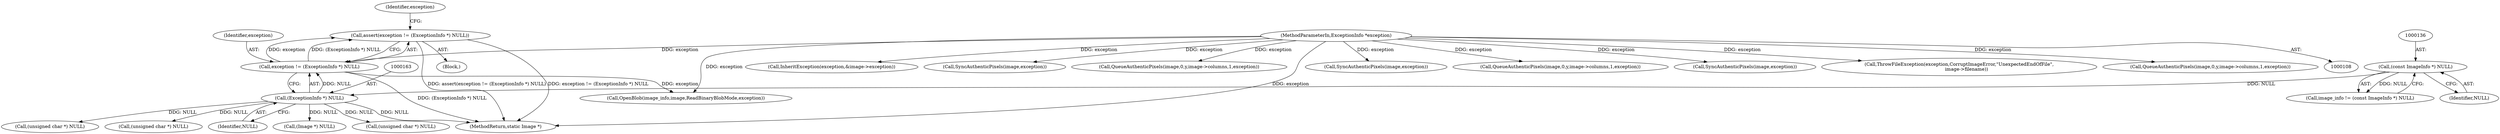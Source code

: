 digraph "0_ImageMagick_3007531bfd326c5c1e29cd41d2cd80c166de8528@API" {
"1000159" [label="(Call,assert(exception != (ExceptionInfo *) NULL))"];
"1000160" [label="(Call,exception != (ExceptionInfo *) NULL)"];
"1000110" [label="(MethodParameterIn,ExceptionInfo *exception)"];
"1000162" [label="(Call,(ExceptionInfo *) NULL)"];
"1000135" [label="(Call,(const ImageInfo *) NULL)"];
"1000736" [label="(Call,InheritException(exception,&image->exception))"];
"1000160" [label="(Call,exception != (ExceptionInfo *) NULL)"];
"1000647" [label="(Call,(unsigned char *) NULL)"];
"1001323" [label="(Call,SyncAuthenticPixels(image,exception))"];
"1000110" [label="(MethodParameterIn,ExceptionInfo *exception)"];
"1001267" [label="(Call,QueueAuthenticPixels(image,0,y,image->columns,1,exception))"];
"1001213" [label="(Call,SyncAuthenticPixels(image,exception))"];
"1001672" [label="(MethodReturn,static Image *)"];
"1000177" [label="(Call,OpenBlob(image_info,image,ReadBinaryBlobMode,exception))"];
"1000168" [label="(Identifier,exception)"];
"1000164" [label="(Identifier,NULL)"];
"1000162" [label="(Call,(ExceptionInfo *) NULL)"];
"1001383" [label="(Call,QueueAuthenticPixels(image,0,y,image->columns,1,exception))"];
"1000161" [label="(Identifier,exception)"];
"1000137" [label="(Identifier,NULL)"];
"1000135" [label="(Call,(const ImageInfo *) NULL)"];
"1000111" [label="(Block,)"];
"1001529" [label="(Call,SyncAuthenticPixels(image,exception))"];
"1000133" [label="(Call,image_info != (const ImageInfo *) NULL)"];
"1000485" [label="(Call,(unsigned char *) NULL)"];
"1001581" [label="(Call,ThrowFileException(exception,CorruptImageError,\"UnexpectedEndOfFile\",\n          image->filename))"];
"1000159" [label="(Call,assert(exception != (ExceptionInfo *) NULL))"];
"1000822" [label="(Call,(unsigned char *) NULL)"];
"1000192" [label="(Call,(Image *) NULL)"];
"1001080" [label="(Call,QueueAuthenticPixels(image,0,y,image->columns,1,exception))"];
"1000159" -> "1000111"  [label="AST: "];
"1000159" -> "1000160"  [label="CFG: "];
"1000160" -> "1000159"  [label="AST: "];
"1000168" -> "1000159"  [label="CFG: "];
"1000159" -> "1001672"  [label="DDG: assert(exception != (ExceptionInfo *) NULL)"];
"1000159" -> "1001672"  [label="DDG: exception != (ExceptionInfo *) NULL"];
"1000160" -> "1000159"  [label="DDG: exception"];
"1000160" -> "1000159"  [label="DDG: (ExceptionInfo *) NULL"];
"1000160" -> "1000162"  [label="CFG: "];
"1000161" -> "1000160"  [label="AST: "];
"1000162" -> "1000160"  [label="AST: "];
"1000160" -> "1001672"  [label="DDG: (ExceptionInfo *) NULL"];
"1000110" -> "1000160"  [label="DDG: exception"];
"1000162" -> "1000160"  [label="DDG: NULL"];
"1000160" -> "1000177"  [label="DDG: exception"];
"1000110" -> "1000108"  [label="AST: "];
"1000110" -> "1001672"  [label="DDG: exception"];
"1000110" -> "1000177"  [label="DDG: exception"];
"1000110" -> "1000736"  [label="DDG: exception"];
"1000110" -> "1001080"  [label="DDG: exception"];
"1000110" -> "1001213"  [label="DDG: exception"];
"1000110" -> "1001267"  [label="DDG: exception"];
"1000110" -> "1001323"  [label="DDG: exception"];
"1000110" -> "1001383"  [label="DDG: exception"];
"1000110" -> "1001529"  [label="DDG: exception"];
"1000110" -> "1001581"  [label="DDG: exception"];
"1000162" -> "1000164"  [label="CFG: "];
"1000163" -> "1000162"  [label="AST: "];
"1000164" -> "1000162"  [label="AST: "];
"1000162" -> "1001672"  [label="DDG: NULL"];
"1000135" -> "1000162"  [label="DDG: NULL"];
"1000162" -> "1000192"  [label="DDG: NULL"];
"1000162" -> "1000485"  [label="DDG: NULL"];
"1000162" -> "1000647"  [label="DDG: NULL"];
"1000162" -> "1000822"  [label="DDG: NULL"];
"1000135" -> "1000133"  [label="AST: "];
"1000135" -> "1000137"  [label="CFG: "];
"1000136" -> "1000135"  [label="AST: "];
"1000137" -> "1000135"  [label="AST: "];
"1000133" -> "1000135"  [label="CFG: "];
"1000135" -> "1000133"  [label="DDG: NULL"];
}
